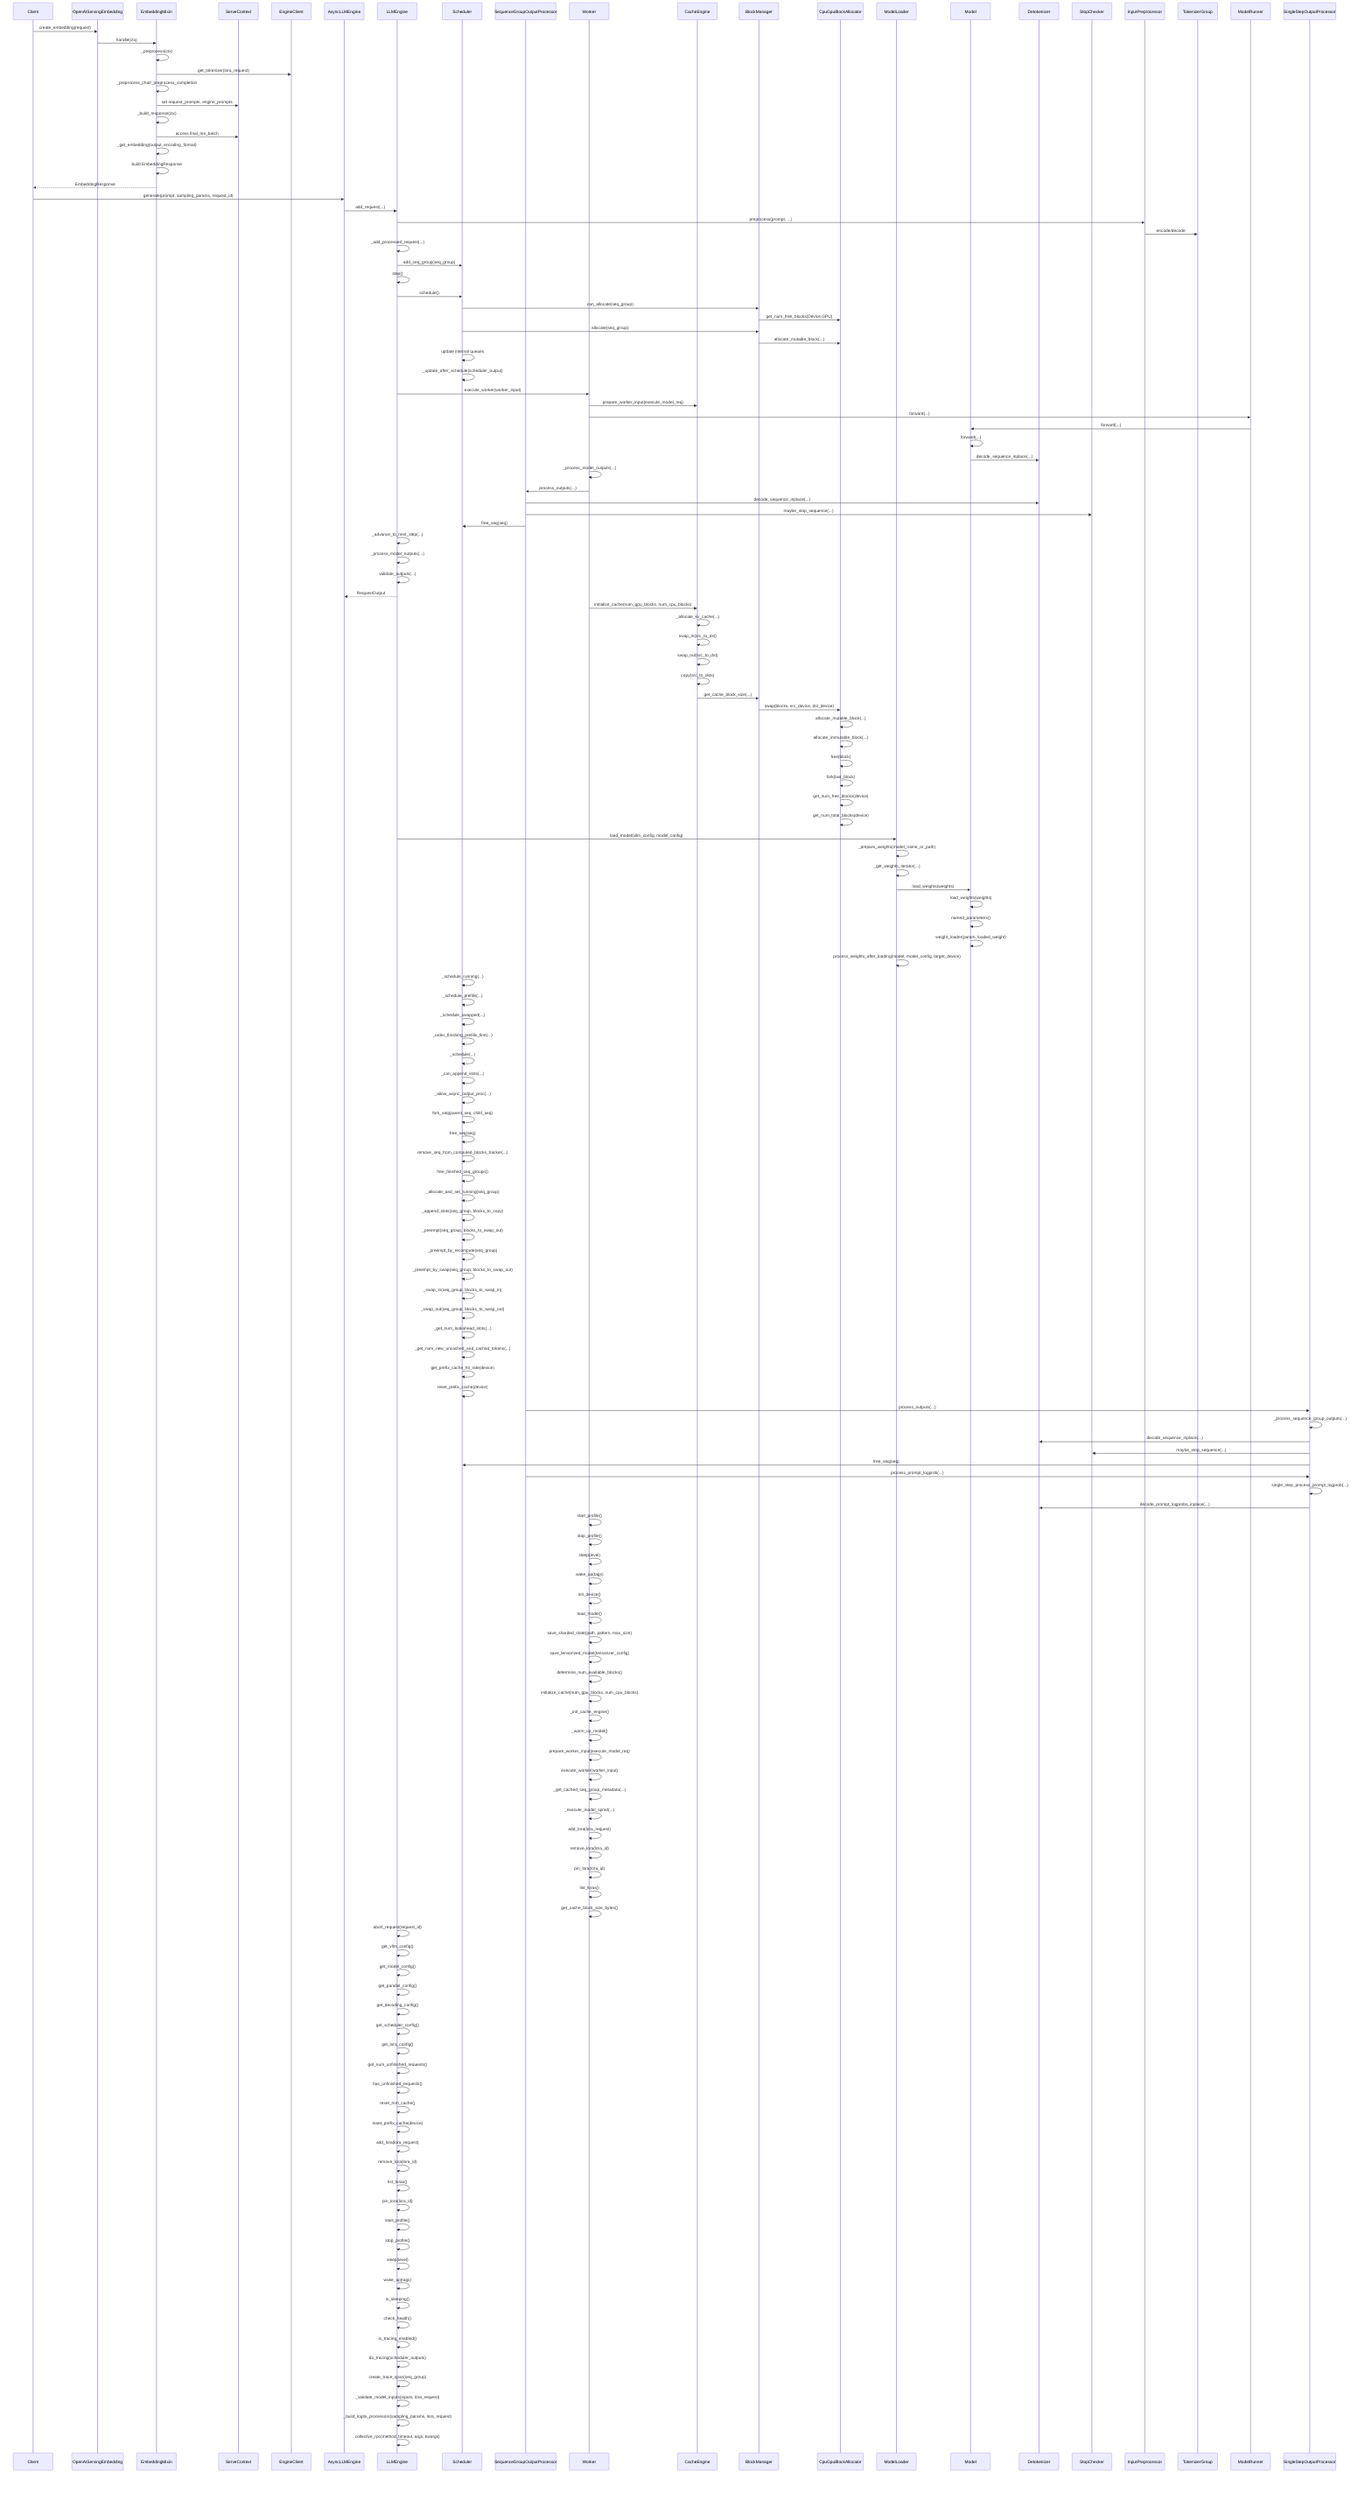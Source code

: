 sequenceDiagram
    participant Client
    participant OpenAIServingEmbedding
    participant EmbeddingMixin
    participant ServeContext
    participant EngineClient
    participant AsyncLLMEngine
    participant LLMEngine
    participant Scheduler
    participant SequenceGroupOutputProcessor
    participant Worker
    participant CacheEngine
    participant BlockManager
    participant CpuGpuBlockAllocator
    participant ModelLoader
    participant Model
    participant Detokenizer
    participant StopChecker

    %% Embedding API 호출 흐름
    Client->>OpenAIServingEmbedding: create_embedding(request)
    OpenAIServingEmbedding->>EmbeddingMixin: handle(ctx)
    EmbeddingMixin->>EmbeddingMixin: _preprocess(ctx)
    EmbeddingMixin->>EngineClient: get_tokenizer(lora_request)
    EmbeddingMixin->>EmbeddingMixin: _preprocess_chat/_preprocess_completion
    EmbeddingMixin->>ServeContext: set request_prompts, engine_prompts
    EmbeddingMixin->>EmbeddingMixin: _build_response(ctx)
    EmbeddingMixin->>ServeContext: access final_res_batch
    EmbeddingMixin->>EmbeddingMixin: _get_embedding(output, encoding_format)
    EmbeddingMixin->>EmbeddingMixin: build EmbeddingResponse
    EmbeddingMixin-->>Client: EmbeddingResponse

    %% LLMEngine 요청 처리 흐름
    Client->>AsyncLLMEngine: generate(prompt, sampling_params, request_id)
    AsyncLLMEngine->>LLMEngine: add_request(...)
    LLMEngine->>InputPreprocessor: preprocess(prompt, ...)
    InputPreprocessor->>TokenizerGroup: encode/decode
    LLMEngine->>LLMEngine: _add_processed_request(...)
    LLMEngine->>Scheduler: add_seq_group(seq_group)
    LLMEngine->>LLMEngine: step()
    LLMEngine->>Scheduler: schedule()
    Scheduler->>BlockManager: can_allocate(seq_group)
    BlockManager->>CpuGpuBlockAllocator: get_num_free_blocks(Device.GPU)
    Scheduler->>BlockManager: allocate(seq_group)
    BlockManager->>CpuGpuBlockAllocator: allocate_mutable_block(...)
    Scheduler->>Scheduler: update internal queues
    Scheduler->>Scheduler: _update_after_schedule(scheduler_output)
    LLMEngine->>Worker: execute_worker(worker_input)
    Worker->>CacheEngine: prepare_worker_input(execute_model_req)
    Worker->>ModelRunner: forward(...)
    ModelRunner->>Model: forward(...)
    Model->>Model: forward(...)
    Model->>Detokenizer: decode_sequence_inplace(...)
    Worker->>Worker: _process_model_outputs(...)
    Worker->>SequenceGroupOutputProcessor: process_outputs(...)
    SequenceGroupOutputProcessor->>Detokenizer: decode_sequence_inplace(...)
    SequenceGroupOutputProcessor->>StopChecker: maybe_stop_sequence(...)
    SequenceGroupOutputProcessor->>Scheduler: free_seq(seq)
    LLMEngine->>LLMEngine: _advance_to_next_step(...)
    LLMEngine->>LLMEngine: _process_model_outputs(...)
    LLMEngine->>LLMEngine: validate_outputs(...)
    LLMEngine-->>AsyncLLMEngine: RequestOutput

    %% KV Cache 및 블록 관리
    Worker->>CacheEngine: initialize_cache(num_gpu_blocks, num_cpu_blocks)
    CacheEngine->>CacheEngine: _allocate_kv_cache(...)
    CacheEngine->>CacheEngine: swap_in(src_to_dst)
    CacheEngine->>CacheEngine: swap_out(src_to_dst)
    CacheEngine->>CacheEngine: copy(src_to_dsts)
    CacheEngine->>BlockManager: get_cache_block_size(...)
    BlockManager->>CpuGpuBlockAllocator: swap(blocks, src_device, dst_device)
    CpuGpuBlockAllocator->>CpuGpuBlockAllocator: allocate_mutable_block(...)
    CpuGpuBlockAllocator->>CpuGpuBlockAllocator: allocate_immutable_block(...)
    CpuGpuBlockAllocator->>CpuGpuBlockAllocator: free(block)
    CpuGpuBlockAllocator->>CpuGpuBlockAllocator: fork(last_block)
    CpuGpuBlockAllocator->>CpuGpuBlockAllocator: get_num_free_blocks(device)
    CpuGpuBlockAllocator->>CpuGpuBlockAllocator: get_num_total_blocks(device)

    %% 모델 로딩 및 weight 처리
    LLMEngine->>ModelLoader: load_model(vllm_config, model_config)
    ModelLoader->>ModelLoader: _prepare_weights(model_name_or_path)
    ModelLoader->>ModelLoader: _get_weights_iterator(...)
    ModelLoader->>Model: load_weights(weights)
    Model->>Model: load_weights(weights)
    Model->>Model: named_parameters()
    Model->>Model: weight_loader(param, loaded_weight)
    ModelLoader->>ModelLoader: process_weights_after_loading(model, model_config, target_device)

    %% 스케줄러 내부 처리
    Scheduler->>Scheduler: _schedule_running(...)
    Scheduler->>Scheduler: _schedule_prefills(...)
    Scheduler->>Scheduler: _schedule_swapped(...)
    Scheduler->>Scheduler: _order_finishing_prefills_first(...)
    Scheduler->>Scheduler: _schedule(...)
    Scheduler->>Scheduler: _can_append_slots(...)
    Scheduler->>Scheduler: _allow_async_output_proc(...)
    Scheduler->>Scheduler: fork_seq(parent_seq, child_seq)
    Scheduler->>Scheduler: free_seq(seq)
    Scheduler->>Scheduler: remove_seq_from_computed_blocks_tracker(...)
    Scheduler->>Scheduler: free_finished_seq_groups()
    Scheduler->>Scheduler: _allocate_and_set_running(seq_group)
    Scheduler->>Scheduler: _append_slots(seq_group, blocks_to_copy)
    Scheduler->>Scheduler: _preempt(seq_group, blocks_to_swap_out)
    Scheduler->>Scheduler: _preempt_by_recompute(seq_group)
    Scheduler->>Scheduler: _preempt_by_swap(seq_group, blocks_to_swap_out)
    Scheduler->>Scheduler: _swap_in(seq_group, blocks_to_swap_in)
    Scheduler->>Scheduler: _swap_out(seq_group, blocks_to_swap_out)
    Scheduler->>Scheduler: _get_num_lookahead_slots(...)
    Scheduler->>Scheduler: _get_num_new_uncached_and_cached_tokens(...)
    Scheduler->>Scheduler: get_prefix_cache_hit_rate(device)
    Scheduler->>Scheduler: reset_prefix_cache(device)

    %% OutputProcessor 내부 처리
    SequenceGroupOutputProcessor->>SingleStepOutputProcessor: process_outputs(...)
    SingleStepOutputProcessor->>SingleStepOutputProcessor: _process_sequence_group_outputs(...)
    SingleStepOutputProcessor->>Detokenizer: decode_sequence_inplace(...)
    SingleStepOutputProcessor->>StopChecker: maybe_stop_sequence(...)
    SingleStepOutputProcessor->>Scheduler: free_seq(seq)
    SequenceGroupOutputProcessor->>SingleStepOutputProcessor: process_prompt_logprob(...)
    SingleStepOutputProcessor->>SingleStepOutputProcessor: single_step_process_prompt_logprob(...)
    SingleStepOutputProcessor->>Detokenizer: decode_prompt_logprobs_inplace(...)

    %% Worker 내부 처리
    Worker->>Worker: start_profile()
    Worker->>Worker: stop_profile()
    Worker->>Worker: sleep(level)
    Worker->>Worker: wake_up(tags)
    Worker->>Worker: init_device()
    Worker->>Worker: load_model()
    Worker->>Worker: save_sharded_state(path, pattern, max_size)
    Worker->>Worker: save_tensorized_model(tensorizer_config)
    Worker->>Worker: determine_num_available_blocks()
    Worker->>Worker: initialize_cache(num_gpu_blocks, num_cpu_blocks)
    Worker->>Worker: _init_cache_engine()
    Worker->>Worker: _warm_up_model()
    Worker->>Worker: prepare_worker_input(execute_model_req)
    Worker->>Worker: execute_worker(worker_input)
    Worker->>Worker: _get_cached_seq_group_metadata(...)
    Worker->>Worker: _execute_model_spmd(...)
    Worker->>Worker: add_lora(lora_request)
    Worker->>Worker: remove_lora(lora_id)
    Worker->>Worker: pin_lora(lora_id)
    Worker->>Worker: list_loras()
    Worker->>Worker: get_cache_block_size_bytes()

    %% 기타 호출
    LLMEngine->>LLMEngine: abort_request(request_id)
    LLMEngine->>LLMEngine: get_vllm_config()
    LLMEngine->>LLMEngine: get_model_config()
    LLMEngine->>LLMEngine: get_parallel_config()
    LLMEngine->>LLMEngine: get_decoding_config()
    LLMEngine->>LLMEngine: get_scheduler_config()
    LLMEngine->>LLMEngine: get_lora_config()
    LLMEngine->>LLMEngine: get_num_unfinished_requests()
    LLMEngine->>LLMEngine: has_unfinished_requests()
    LLMEngine->>LLMEngine: reset_mm_cache()
    LLMEngine->>LLMEngine: reset_prefix_cache(device)
    LLMEngine->>LLMEngine: add_lora(lora_request)
    LLMEngine->>LLMEngine: remove_lora(lora_id)
    LLMEngine->>LLMEngine: list_loras()
    LLMEngine->>LLMEngine: pin_lora(lora_id)
    LLMEngine->>LLMEngine: start_profile()
    LLMEngine->>LLMEngine: stop_profile()
    LLMEngine->>LLMEngine: sleep(level)
    LLMEngine->>LLMEngine: wake_up(tags)
    LLMEngine->>LLMEngine: is_sleeping()
    LLMEngine->>LLMEngine: check_health()
    LLMEngine->>LLMEngine: is_tracing_enabled()
    LLMEngine->>LLMEngine: do_tracing(scheduler_outputs)
    LLMEngine->>LLMEngine: create_trace_span(seq_group)
    LLMEngine->>LLMEngine: _validate_model_inputs(inputs, lora_request)
    LLMEngine->>LLMEngine: _build_logits_processors(sampling_params, lora_request)
    LLMEngine->>LLMEngine: collective_rpc(method, timeout, args, kwargs)